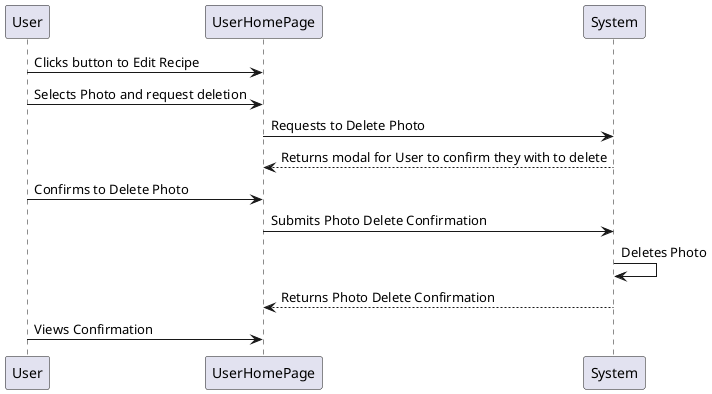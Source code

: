 @startuml
User -> UserHomePage: Clicks button to Edit Recipe
User -> UserHomePage: Selects Photo and request deletion
UserHomePage -> System: Requests to Delete Photo
System --> UserHomePage: Returns modal for User to confirm they with to delete

User -> UserHomePage: Confirms to Delete Photo
UserHomePage -> System: Submits Photo Delete Confirmation

System -> System: Deletes Photo
System --> UserHomePage: Returns Photo Delete Confirmation
User -> UserHomePage: Views Confirmation

@enduml
